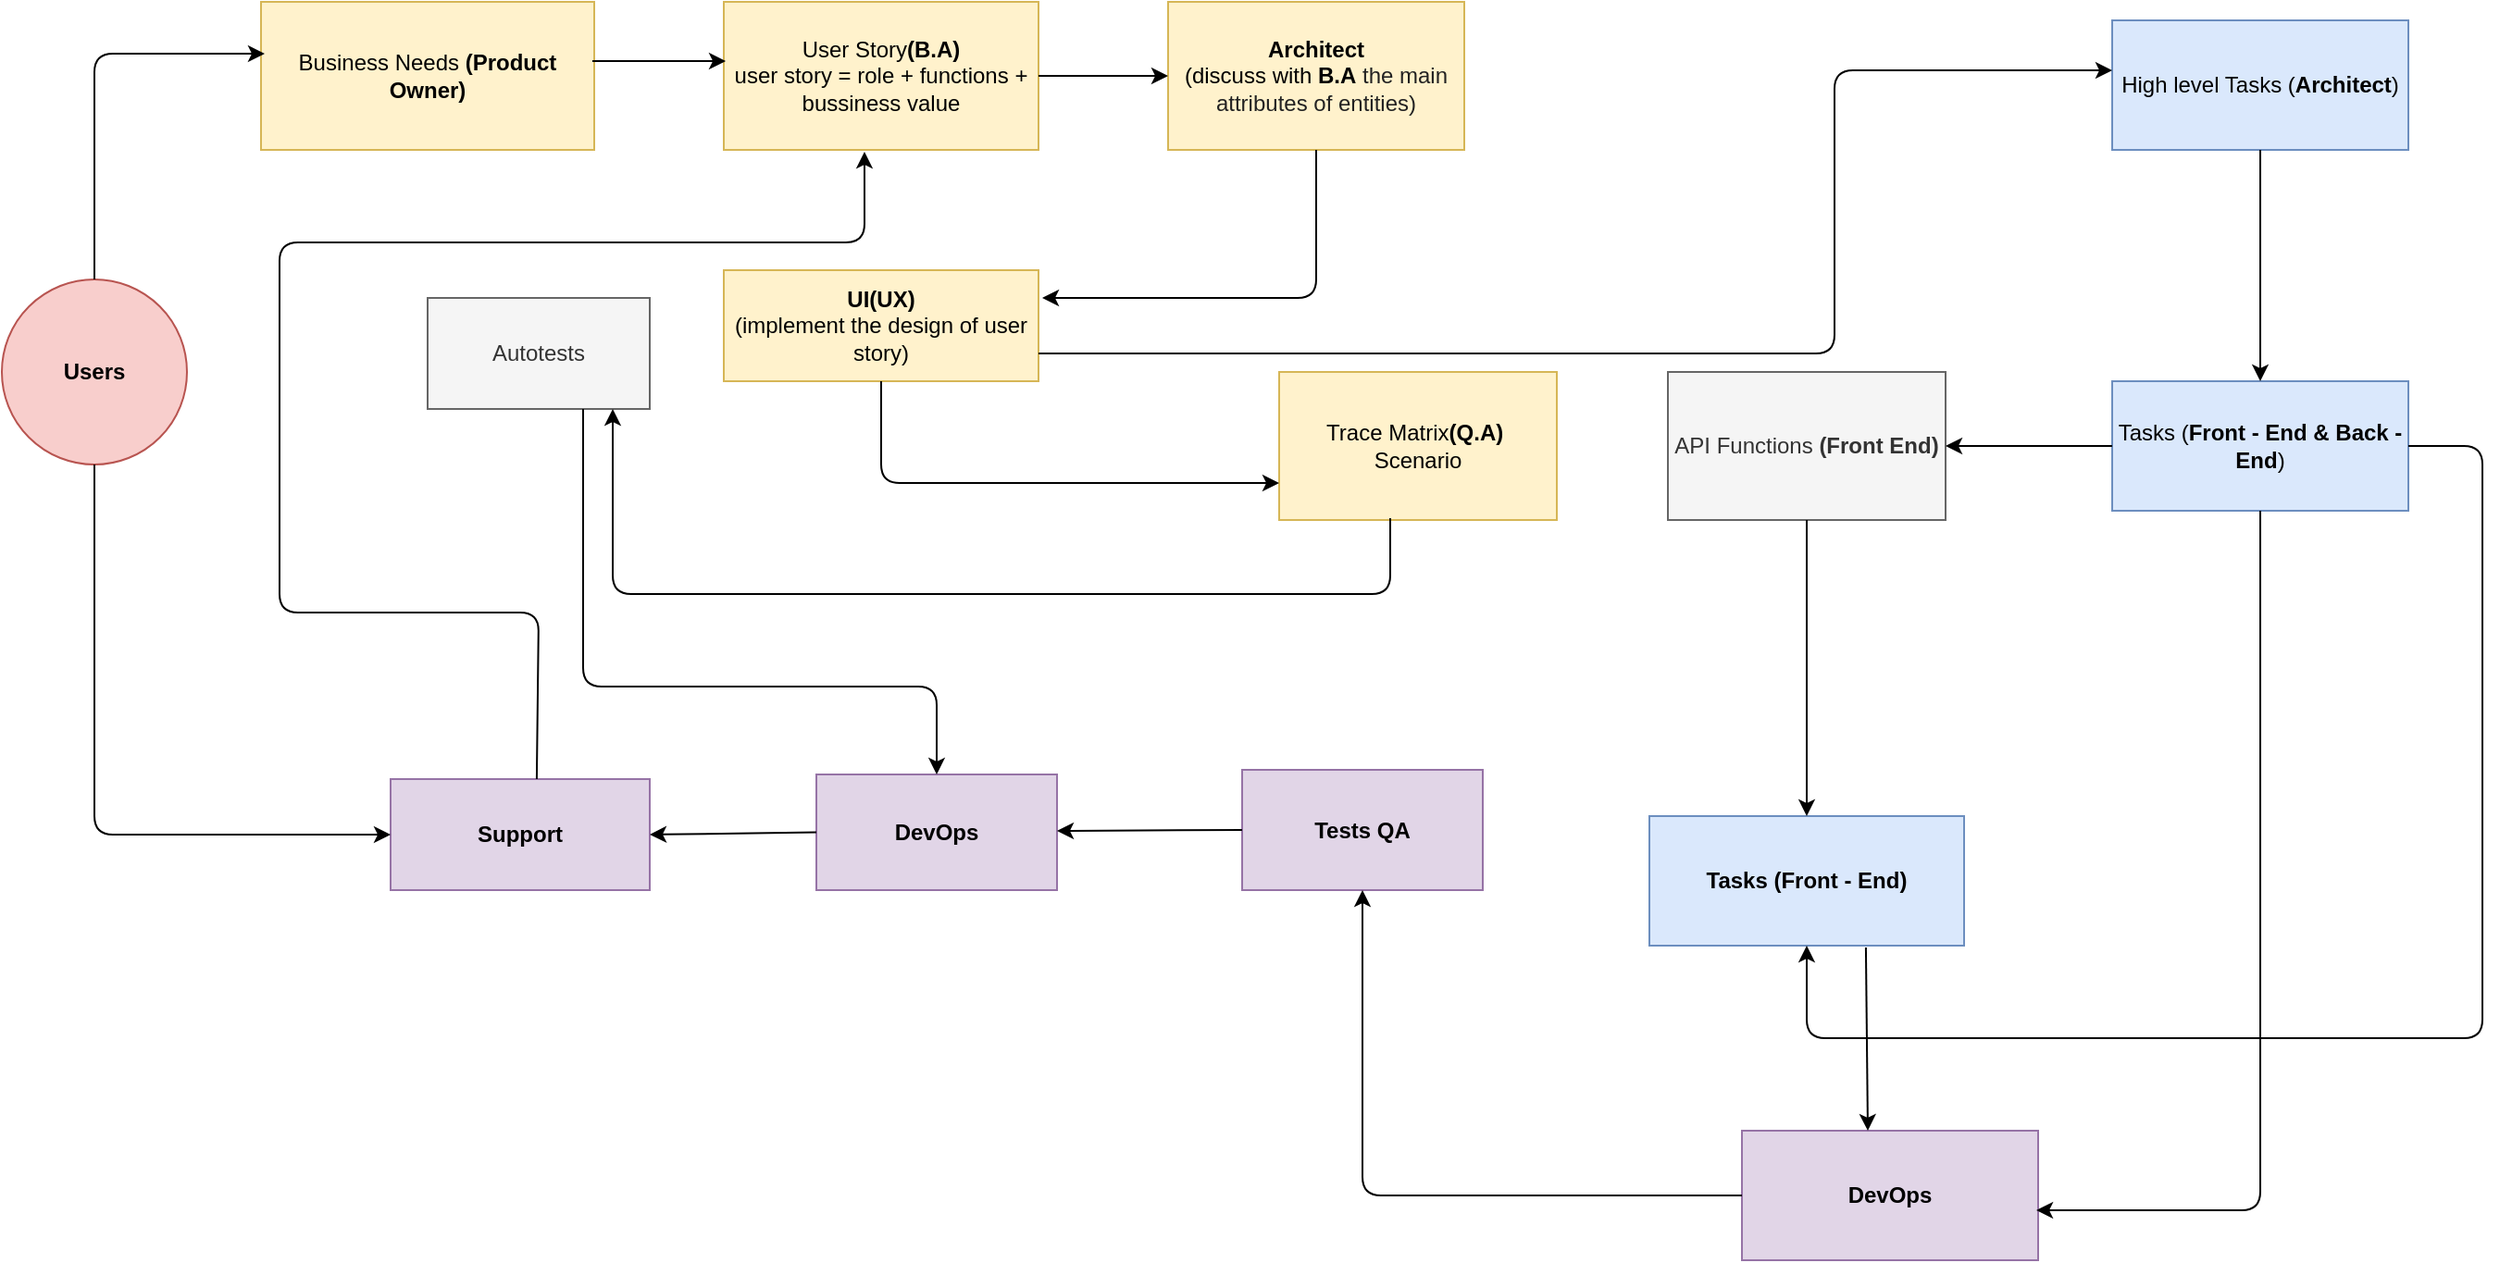 <mxfile version="12.9.6" type="github"><diagram id="qQWEQSTCm0qtHGcmOT5K" name="Page-1"><mxGraphModel dx="1773" dy="497" grid="1" gridSize="10" guides="1" tooltips="1" connect="1" arrows="1" fold="1" page="1" pageScale="1" pageWidth="827" pageHeight="1169" math="0" shadow="0"><root><mxCell id="0"/><mxCell id="1" parent="0"/><mxCell id="fKSy154ImKtxsts-Qh9P-3" value="Business Needs &lt;b&gt;(Product Owner)&lt;/b&gt;" style="rounded=0;whiteSpace=wrap;html=1;fillColor=#fff2cc;strokeColor=#d6b656;" parent="1" vertex="1"><mxGeometry x="-570" y="230" width="180" height="80" as="geometry"/></mxCell><mxCell id="fKSy154ImKtxsts-Qh9P-4" value="&lt;b&gt;Users&lt;/b&gt;" style="ellipse;whiteSpace=wrap;html=1;aspect=fixed;fillColor=#f8cecc;strokeColor=#b85450;" parent="1" vertex="1"><mxGeometry x="-710" y="380" width="100" height="100" as="geometry"/></mxCell><mxCell id="fKSy154ImKtxsts-Qh9P-5" value="User Story&lt;b&gt;(B.A)&lt;/b&gt;&lt;br&gt;user story = role + functions + bussiness value" style="rounded=0;whiteSpace=wrap;html=1;fillColor=#fff2cc;strokeColor=#d6b656;" parent="1" vertex="1"><mxGeometry x="-320" y="230" width="170" height="80" as="geometry"/></mxCell><mxCell id="fKSy154ImKtxsts-Qh9P-6" value="Trace Matrix&lt;b&gt;(Q.A)&lt;/b&gt;&amp;nbsp;&lt;br&gt;Scenario" style="rounded=0;whiteSpace=wrap;html=1;fillColor=#fff2cc;strokeColor=#d6b656;" parent="1" vertex="1"><mxGeometry x="-20" y="430" width="150" height="80" as="geometry"/></mxCell><mxCell id="fKSy154ImKtxsts-Qh9P-7" value="API Functions &lt;b&gt;(Front End)&lt;/b&gt;" style="rounded=0;whiteSpace=wrap;html=1;fillColor=#f5f5f5;strokeColor=#666666;fontColor=#333333;" parent="1" vertex="1"><mxGeometry x="190" y="430" width="150" height="80" as="geometry"/></mxCell><mxCell id="fKSy154ImKtxsts-Qh9P-8" value="&lt;b&gt;Architect&lt;/b&gt;&lt;br&gt;(discuss with&lt;b&gt; B.A&amp;nbsp;&lt;/b&gt;&lt;span style=&quot;color: rgb(34 , 34 , 34) ; font-family: inherit ; text-align: left ; white-space: pre-wrap&quot;&gt;&lt;font style=&quot;font-size: 12px&quot;&gt;the main attributes of entities)&lt;/font&gt;&lt;/span&gt;" style="rounded=0;whiteSpace=wrap;html=1;fillColor=#fff2cc;strokeColor=#d6b656;" parent="1" vertex="1"><mxGeometry x="-80" y="230" width="160" height="80" as="geometry"/></mxCell><mxCell id="fKSy154ImKtxsts-Qh9P-9" value="Tasks (&lt;b&gt;Front - End &amp;amp; Back - End&lt;/b&gt;)" style="rounded=0;whiteSpace=wrap;html=1;fillColor=#dae8fc;strokeColor=#6c8ebf;" parent="1" vertex="1"><mxGeometry x="430" y="435" width="160" height="70" as="geometry"/></mxCell><mxCell id="fKSy154ImKtxsts-Qh9P-10" value="&lt;b&gt;Tasks (Front - End)&lt;/b&gt;" style="rounded=0;whiteSpace=wrap;html=1;fillColor=#dae8fc;strokeColor=#6c8ebf;" parent="1" vertex="1"><mxGeometry x="180" y="670" width="170" height="70" as="geometry"/></mxCell><mxCell id="fKSy154ImKtxsts-Qh9P-11" value="High level Tasks (&lt;b&gt;Architect&lt;/b&gt;)" style="rounded=0;whiteSpace=wrap;html=1;fillColor=#dae8fc;strokeColor=#6c8ebf;" parent="1" vertex="1"><mxGeometry x="430" y="240" width="160" height="70" as="geometry"/></mxCell><mxCell id="8IddTJkrh0bzfAvgI1gN-1" value="&lt;b&gt;UI(UX)&lt;/b&gt;&lt;br&gt;(implement the design of user story)" style="rounded=0;whiteSpace=wrap;html=1;fillColor=#fff2cc;strokeColor=#d6b656;" parent="1" vertex="1"><mxGeometry x="-320" y="375" width="170" height="60" as="geometry"/></mxCell><mxCell id="8IddTJkrh0bzfAvgI1gN-2" value="Autotests" style="rounded=0;whiteSpace=wrap;html=1;fillColor=#f5f5f5;strokeColor=#666666;fontColor=#333333;" parent="1" vertex="1"><mxGeometry x="-480" y="390" width="120" height="60" as="geometry"/></mxCell><mxCell id="8IddTJkrh0bzfAvgI1gN-3" value="&lt;b&gt;DevOps&lt;/b&gt;" style="rounded=0;whiteSpace=wrap;html=1;fillColor=#e1d5e7;strokeColor=#9673a6;" parent="1" vertex="1"><mxGeometry x="230" y="840" width="160" height="70" as="geometry"/></mxCell><mxCell id="8IddTJkrh0bzfAvgI1gN-4" value="&lt;b&gt;Tests QA&lt;/b&gt;" style="rounded=0;whiteSpace=wrap;html=1;fillColor=#e1d5e7;strokeColor=#9673a6;" parent="1" vertex="1"><mxGeometry x="-40" y="645" width="130" height="65" as="geometry"/></mxCell><mxCell id="8IddTJkrh0bzfAvgI1gN-5" value="&lt;b&gt;DevOps&lt;/b&gt;" style="rounded=0;whiteSpace=wrap;html=1;fillColor=#e1d5e7;strokeColor=#9673a6;" parent="1" vertex="1"><mxGeometry x="-270" y="647.5" width="130" height="62.5" as="geometry"/></mxCell><mxCell id="8IddTJkrh0bzfAvgI1gN-6" value="&lt;b&gt;Support&lt;/b&gt;" style="rounded=0;whiteSpace=wrap;html=1;fillColor=#e1d5e7;strokeColor=#9673a6;" parent="1" vertex="1"><mxGeometry x="-500" y="650" width="140" height="60" as="geometry"/></mxCell><mxCell id="8IddTJkrh0bzfAvgI1gN-9" value="" style="endArrow=classic;html=1;exitX=0.5;exitY=1;exitDx=0;exitDy=0;entryX=0;entryY=0.5;entryDx=0;entryDy=0;" parent="1" source="fKSy154ImKtxsts-Qh9P-4" target="8IddTJkrh0bzfAvgI1gN-6" edge="1"><mxGeometry width="50" height="50" relative="1" as="geometry"><mxPoint x="-640" y="650" as="sourcePoint"/><mxPoint x="-590" y="600" as="targetPoint"/><Array as="points"><mxPoint x="-660" y="680"/></Array></mxGeometry></mxCell><mxCell id="8IddTJkrh0bzfAvgI1gN-10" value="" style="endArrow=classic;html=1;exitX=0.5;exitY=0;exitDx=0;exitDy=0;entryX=0.011;entryY=0.35;entryDx=0;entryDy=0;entryPerimeter=0;" parent="1" source="fKSy154ImKtxsts-Qh9P-4" target="fKSy154ImKtxsts-Qh9P-3" edge="1"><mxGeometry width="50" height="50" relative="1" as="geometry"><mxPoint x="-680" y="310" as="sourcePoint"/><mxPoint x="-630" y="260" as="targetPoint"/><Array as="points"><mxPoint x="-660" y="258"/></Array></mxGeometry></mxCell><mxCell id="8IddTJkrh0bzfAvgI1gN-11" value="" style="endArrow=classic;html=1;exitX=0.564;exitY=0;exitDx=0;exitDy=0;exitPerimeter=0;entryX=0.447;entryY=1.013;entryDx=0;entryDy=0;entryPerimeter=0;" parent="1" source="8IddTJkrh0bzfAvgI1gN-6" target="fKSy154ImKtxsts-Qh9P-5" edge="1"><mxGeometry width="50" height="50" relative="1" as="geometry"><mxPoint x="-520" y="610" as="sourcePoint"/><mxPoint x="-560" y="350" as="targetPoint"/><Array as="points"><mxPoint x="-420" y="560"/><mxPoint x="-490" y="560"/><mxPoint x="-560" y="560"/><mxPoint x="-560" y="360"/><mxPoint x="-244" y="360"/></Array></mxGeometry></mxCell><mxCell id="8IddTJkrh0bzfAvgI1gN-12" value="" style="endArrow=classic;html=1;exitX=0.7;exitY=1;exitDx=0;exitDy=0;entryX=0.5;entryY=0;entryDx=0;entryDy=0;exitPerimeter=0;" parent="1" source="8IddTJkrh0bzfAvgI1gN-2" target="8IddTJkrh0bzfAvgI1gN-5" edge="1"><mxGeometry width="50" height="50" relative="1" as="geometry"><mxPoint x="-240" y="580" as="sourcePoint"/><mxPoint x="-190" y="530" as="targetPoint"/><Array as="points"><mxPoint x="-396" y="600"/><mxPoint x="-205" y="600"/></Array></mxGeometry></mxCell><mxCell id="8IddTJkrh0bzfAvgI1gN-16" value="" style="endArrow=classic;html=1;entryX=0.006;entryY=0.4;entryDx=0;entryDy=0;entryPerimeter=0;" parent="1" target="fKSy154ImKtxsts-Qh9P-5" edge="1"><mxGeometry width="50" height="50" relative="1" as="geometry"><mxPoint x="-391" y="262" as="sourcePoint"/><mxPoint x="-320" y="250" as="targetPoint"/></mxGeometry></mxCell><mxCell id="8IddTJkrh0bzfAvgI1gN-21" value="" style="endArrow=classic;html=1;exitX=0.5;exitY=1;exitDx=0;exitDy=0;entryX=0.5;entryY=0;entryDx=0;entryDy=0;" parent="1" source="fKSy154ImKtxsts-Qh9P-11" target="fKSy154ImKtxsts-Qh9P-9" edge="1"><mxGeometry width="50" height="50" relative="1" as="geometry"><mxPoint x="500" y="680" as="sourcePoint"/><mxPoint x="550" y="630" as="targetPoint"/></mxGeometry></mxCell><mxCell id="8IddTJkrh0bzfAvgI1gN-22" value="" style="endArrow=classic;html=1;exitX=0.5;exitY=1;exitDx=0;exitDy=0;entryX=0.5;entryY=0;entryDx=0;entryDy=0;" parent="1" source="fKSy154ImKtxsts-Qh9P-7" target="fKSy154ImKtxsts-Qh9P-10" edge="1"><mxGeometry width="50" height="50" relative="1" as="geometry"><mxPoint x="260" y="630" as="sourcePoint"/><mxPoint x="310" y="580" as="targetPoint"/></mxGeometry></mxCell><mxCell id="8IddTJkrh0bzfAvgI1gN-23" value="" style="endArrow=classic;html=1;entryX=0.5;entryY=1;entryDx=0;entryDy=0;exitX=1;exitY=0.5;exitDx=0;exitDy=0;" parent="1" source="fKSy154ImKtxsts-Qh9P-9" target="fKSy154ImKtxsts-Qh9P-10" edge="1"><mxGeometry width="50" height="50" relative="1" as="geometry"><mxPoint x="630" y="470" as="sourcePoint"/><mxPoint x="680" y="650" as="targetPoint"/><Array as="points"><mxPoint x="630" y="470"/><mxPoint x="630" y="620"/><mxPoint x="630" y="790"/><mxPoint x="265" y="790"/></Array></mxGeometry></mxCell><mxCell id="8IddTJkrh0bzfAvgI1gN-24" value="" style="endArrow=classic;html=1;exitX=0.5;exitY=1;exitDx=0;exitDy=0;entryX=0.994;entryY=0.614;entryDx=0;entryDy=0;entryPerimeter=0;" parent="1" source="fKSy154ImKtxsts-Qh9P-9" target="8IddTJkrh0bzfAvgI1gN-3" edge="1"><mxGeometry width="50" height="50" relative="1" as="geometry"><mxPoint x="560" y="970" as="sourcePoint"/><mxPoint x="610" y="920" as="targetPoint"/><Array as="points"><mxPoint x="510" y="883"/></Array></mxGeometry></mxCell><mxCell id="8IddTJkrh0bzfAvgI1gN-25" value="" style="endArrow=classic;html=1;exitX=0.688;exitY=1.014;exitDx=0;exitDy=0;exitPerimeter=0;entryX=0.425;entryY=0;entryDx=0;entryDy=0;entryPerimeter=0;" parent="1" source="fKSy154ImKtxsts-Qh9P-10" target="8IddTJkrh0bzfAvgI1gN-3" edge="1"><mxGeometry width="50" height="50" relative="1" as="geometry"><mxPoint x="270" y="760" as="sourcePoint"/><mxPoint x="360" y="790" as="targetPoint"/></mxGeometry></mxCell><mxCell id="8IddTJkrh0bzfAvgI1gN-26" value="" style="endArrow=classic;html=1;exitX=0.4;exitY=0.988;exitDx=0;exitDy=0;exitPerimeter=0;" parent="1" source="fKSy154ImKtxsts-Qh9P-6" edge="1"><mxGeometry width="50" height="50" relative="1" as="geometry"><mxPoint x="20" y="500" as="sourcePoint"/><mxPoint x="-380" y="450" as="targetPoint"/><Array as="points"><mxPoint x="40" y="550"/><mxPoint x="-380" y="550"/></Array></mxGeometry></mxCell><mxCell id="8IddTJkrh0bzfAvgI1gN-27" value="" style="endArrow=classic;html=1;exitX=0;exitY=0.5;exitDx=0;exitDy=0;" parent="1" source="8IddTJkrh0bzfAvgI1gN-3" target="8IddTJkrh0bzfAvgI1gN-4" edge="1"><mxGeometry width="50" height="50" relative="1" as="geometry"><mxPoint x="200" y="677" as="sourcePoint"/><mxPoint x="160" y="640" as="targetPoint"/><Array as="points"><mxPoint x="25" y="875"/></Array></mxGeometry></mxCell><mxCell id="8IddTJkrh0bzfAvgI1gN-28" value="" style="endArrow=classic;html=1;exitX=0;exitY=0.5;exitDx=0;exitDy=0;" parent="1" source="8IddTJkrh0bzfAvgI1gN-4" edge="1"><mxGeometry width="50" height="50" relative="1" as="geometry"><mxPoint x="-140" y="690" as="sourcePoint"/><mxPoint x="-140" y="678" as="targetPoint"/></mxGeometry></mxCell><mxCell id="8IddTJkrh0bzfAvgI1gN-29" value="" style="endArrow=classic;html=1;exitX=0;exitY=0.5;exitDx=0;exitDy=0;entryX=1;entryY=0.5;entryDx=0;entryDy=0;" parent="1" source="8IddTJkrh0bzfAvgI1gN-5" target="8IddTJkrh0bzfAvgI1gN-6" edge="1"><mxGeometry width="50" height="50" relative="1" as="geometry"><mxPoint x="-340" y="690" as="sourcePoint"/><mxPoint x="-290" y="640" as="targetPoint"/></mxGeometry></mxCell><mxCell id="TtxxNndmk1KwIUQQzR9P-2" value="" style="endArrow=classic;html=1;exitX=0.5;exitY=1;exitDx=0;exitDy=0;" parent="1" source="fKSy154ImKtxsts-Qh9P-8" edge="1"><mxGeometry width="50" height="50" relative="1" as="geometry"><mxPoint x="-60" y="420" as="sourcePoint"/><mxPoint x="-148" y="390" as="targetPoint"/><Array as="points"><mxPoint y="390"/></Array></mxGeometry></mxCell><mxCell id="TtxxNndmk1KwIUQQzR9P-3" value="" style="endArrow=classic;html=1;exitX=0.5;exitY=1;exitDx=0;exitDy=0;entryX=0;entryY=0.75;entryDx=0;entryDy=0;" parent="1" source="8IddTJkrh0bzfAvgI1gN-1" target="fKSy154ImKtxsts-Qh9P-6" edge="1"><mxGeometry width="50" height="50" relative="1" as="geometry"><mxPoint x="-220" y="520" as="sourcePoint"/><mxPoint x="-50" y="470" as="targetPoint"/><Array as="points"><mxPoint x="-235" y="490"/></Array></mxGeometry></mxCell><mxCell id="TtxxNndmk1KwIUQQzR9P-4" value="" style="endArrow=classic;html=1;exitX=1;exitY=0.5;exitDx=0;exitDy=0;entryX=0;entryY=0.5;entryDx=0;entryDy=0;" parent="1" source="fKSy154ImKtxsts-Qh9P-5" target="fKSy154ImKtxsts-Qh9P-8" edge="1"><mxGeometry width="50" height="50" relative="1" as="geometry"><mxPoint x="-130" y="290" as="sourcePoint"/><mxPoint x="-80" y="240" as="targetPoint"/></mxGeometry></mxCell><mxCell id="TtxxNndmk1KwIUQQzR9P-7" value="" style="endArrow=classic;html=1;entryX=0;entryY=0.386;entryDx=0;entryDy=0;entryPerimeter=0;exitX=1;exitY=0.75;exitDx=0;exitDy=0;" parent="1" source="8IddTJkrh0bzfAvgI1gN-1" target="fKSy154ImKtxsts-Qh9P-11" edge="1"><mxGeometry width="50" height="50" relative="1" as="geometry"><mxPoint x="82" y="267" as="sourcePoint"/><mxPoint x="300" y="260" as="targetPoint"/><Array as="points"><mxPoint x="280" y="420"/><mxPoint x="280" y="267"/></Array></mxGeometry></mxCell><mxCell id="Z8vX_aASgr1GUFQGCZOQ-1" value="" style="endArrow=classic;html=1;exitX=0;exitY=0.5;exitDx=0;exitDy=0;entryX=1;entryY=0.5;entryDx=0;entryDy=0;" edge="1" parent="1" source="fKSy154ImKtxsts-Qh9P-9" target="fKSy154ImKtxsts-Qh9P-7"><mxGeometry width="50" height="50" relative="1" as="geometry"><mxPoint x="310" y="580" as="sourcePoint"/><mxPoint x="360" y="530" as="targetPoint"/></mxGeometry></mxCell></root></mxGraphModel></diagram></mxfile>
